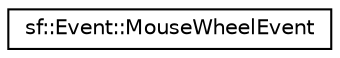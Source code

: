 digraph "Graphical Class Hierarchy"
{
  edge [fontname="Helvetica",fontsize="10",labelfontname="Helvetica",labelfontsize="10"];
  node [fontname="Helvetica",fontsize="10",shape=record];
  rankdir="LR";
  Node0 [label="sf::Event::MouseWheelEvent",height=0.2,width=0.4,color="black", fillcolor="white", style="filled",URL="$structsf_1_1_event_1_1_mouse_wheel_event.html",tooltip="Mouse wheel events parameters (MouseWheelMoved) "];
}
